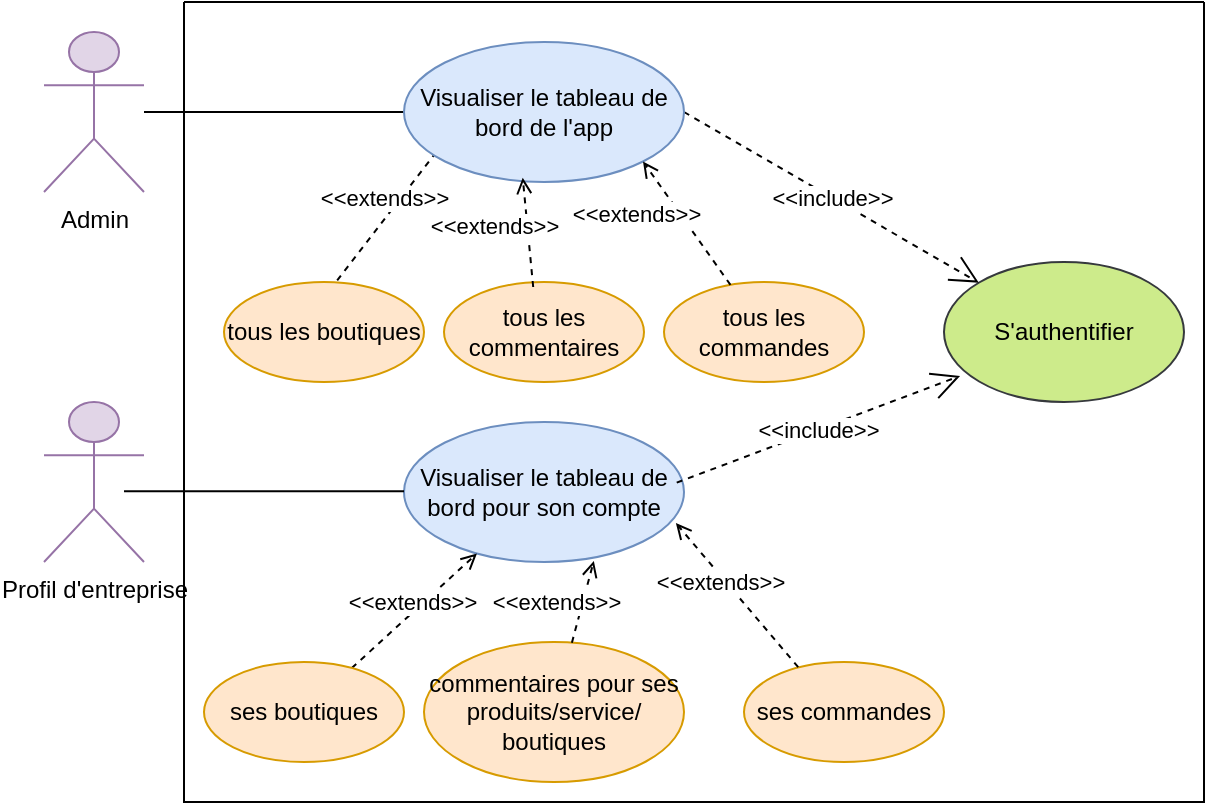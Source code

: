 <mxfile version="24.7.16">
  <diagram name="Page-1" id="XoPJWBir9Vbk6gXuCHSs">
    <mxGraphModel dx="1208" dy="627" grid="1" gridSize="10" guides="1" tooltips="1" connect="1" arrows="1" fold="1" page="1" pageScale="1" pageWidth="850" pageHeight="1100" math="0" shadow="0">
      <root>
        <mxCell id="0" />
        <mxCell id="1" parent="0" />
        <mxCell id="_nbMLIjrXnSEo0Go5jzw-1" value="S&#39;authentifier" style="ellipse;whiteSpace=wrap;html=1;fillColor=#cdeb8b;strokeColor=#36393d;" vertex="1" parent="1">
          <mxGeometry x="480" y="150" width="120" height="70" as="geometry" />
        </mxCell>
        <mxCell id="_nbMLIjrXnSEo0Go5jzw-3" value="&amp;lt;&amp;lt;include&amp;gt;&amp;gt;" style="endArrow=open;endSize=12;dashed=1;html=1;rounded=0;exitX=1;exitY=0.5;exitDx=0;exitDy=0;" edge="1" parent="1" source="_nbMLIjrXnSEo0Go5jzw-2" target="_nbMLIjrXnSEo0Go5jzw-1">
          <mxGeometry width="160" relative="1" as="geometry">
            <mxPoint x="329.5" y="27.5" as="sourcePoint" />
            <mxPoint x="920.5" y="42.5" as="targetPoint" />
          </mxGeometry>
        </mxCell>
        <mxCell id="_nbMLIjrXnSEo0Go5jzw-5" value="" style="endArrow=none;html=1;rounded=0;" edge="1" parent="1" source="_nbMLIjrXnSEo0Go5jzw-6" target="_nbMLIjrXnSEo0Go5jzw-2">
          <mxGeometry relative="1" as="geometry">
            <mxPoint x="80" y="70" as="sourcePoint" />
            <mxPoint x="198.319" y="-44.221" as="targetPoint" />
          </mxGeometry>
        </mxCell>
        <mxCell id="_nbMLIjrXnSEo0Go5jzw-6" value="Admin" style="shape=umlActor;verticalLabelPosition=bottom;verticalAlign=top;html=1;outlineConnect=0;fillColor=#e1d5e7;strokeColor=#9673a6;" vertex="1" parent="1">
          <mxGeometry x="30" y="35" width="50" height="80" as="geometry" />
        </mxCell>
        <mxCell id="_nbMLIjrXnSEo0Go5jzw-7" value="Visualiser le tableau de bord pour son compte" style="ellipse;whiteSpace=wrap;html=1;fillColor=#dae8fc;strokeColor=#6c8ebf;" vertex="1" parent="1">
          <mxGeometry x="210" y="230" width="140" height="70" as="geometry" />
        </mxCell>
        <mxCell id="_nbMLIjrXnSEo0Go5jzw-8" value="" style="endArrow=none;html=1;rounded=0;" edge="1" parent="1">
          <mxGeometry relative="1" as="geometry">
            <mxPoint x="70" y="264.58" as="sourcePoint" />
            <mxPoint x="210" y="264.58" as="targetPoint" />
          </mxGeometry>
        </mxCell>
        <mxCell id="_nbMLIjrXnSEo0Go5jzw-9" value="&amp;lt;&amp;lt;include&amp;gt;&amp;gt;" style="endArrow=open;endSize=12;dashed=1;html=1;rounded=0;exitX=0.974;exitY=0.433;exitDx=0;exitDy=0;exitPerimeter=0;entryX=0.067;entryY=0.814;entryDx=0;entryDy=0;entryPerimeter=0;" edge="1" parent="1" source="_nbMLIjrXnSEo0Go5jzw-7" target="_nbMLIjrXnSEo0Go5jzw-1">
          <mxGeometry width="160" relative="1" as="geometry">
            <mxPoint x="360" y="80" as="sourcePoint" />
            <mxPoint x="500" y="180" as="targetPoint" />
          </mxGeometry>
        </mxCell>
        <mxCell id="_nbMLIjrXnSEo0Go5jzw-18" style="rounded=0;orthogonalLoop=1;jettySize=auto;html=1;endArrow=open;endFill=0;dashed=1;" edge="1" parent="1" source="_nbMLIjrXnSEo0Go5jzw-13" target="_nbMLIjrXnSEo0Go5jzw-7">
          <mxGeometry relative="1" as="geometry" />
        </mxCell>
        <mxCell id="_nbMLIjrXnSEo0Go5jzw-19" value="&amp;lt;&amp;lt;extends&amp;gt;&amp;gt;" style="edgeLabel;html=1;align=center;verticalAlign=middle;resizable=0;points=[];" vertex="1" connectable="0" parent="_nbMLIjrXnSEo0Go5jzw-18">
          <mxGeometry x="0.449" y="1" relative="1" as="geometry">
            <mxPoint x="-15" y="9" as="offset" />
          </mxGeometry>
        </mxCell>
        <mxCell id="_nbMLIjrXnSEo0Go5jzw-14" value="commentaires pour ses produits/service/ boutiques" style="ellipse;whiteSpace=wrap;html=1;fillColor=#ffe6cc;strokeColor=#d79b00;" vertex="1" parent="1">
          <mxGeometry x="220" y="340" width="130" height="70" as="geometry" />
        </mxCell>
        <mxCell id="_nbMLIjrXnSEo0Go5jzw-15" value="ses commandes" style="ellipse;whiteSpace=wrap;html=1;fillColor=#ffe6cc;strokeColor=#d79b00;" vertex="1" parent="1">
          <mxGeometry x="380" y="350" width="100" height="50" as="geometry" />
        </mxCell>
        <mxCell id="_nbMLIjrXnSEo0Go5jzw-20" style="rounded=0;orthogonalLoop=1;jettySize=auto;html=1;endArrow=open;endFill=0;dashed=1;entryX=0.678;entryY=0.992;entryDx=0;entryDy=0;entryPerimeter=0;" edge="1" parent="1" source="_nbMLIjrXnSEo0Go5jzw-14" target="_nbMLIjrXnSEo0Go5jzw-7">
          <mxGeometry relative="1" as="geometry">
            <mxPoint x="186" y="364" as="sourcePoint" />
            <mxPoint x="254" y="305" as="targetPoint" />
          </mxGeometry>
        </mxCell>
        <mxCell id="_nbMLIjrXnSEo0Go5jzw-21" value="&amp;lt;&amp;lt;extends&amp;gt;&amp;gt;" style="edgeLabel;html=1;align=center;verticalAlign=middle;resizable=0;points=[];" vertex="1" connectable="0" parent="_nbMLIjrXnSEo0Go5jzw-20">
          <mxGeometry x="0.449" y="1" relative="1" as="geometry">
            <mxPoint x="-15" y="9" as="offset" />
          </mxGeometry>
        </mxCell>
        <mxCell id="_nbMLIjrXnSEo0Go5jzw-23" style="rounded=0;orthogonalLoop=1;jettySize=auto;html=1;endArrow=open;endFill=0;dashed=1;entryX=0.971;entryY=0.722;entryDx=0;entryDy=0;entryPerimeter=0;exitX=0.271;exitY=0.051;exitDx=0;exitDy=0;exitPerimeter=0;" edge="1" parent="1" source="_nbMLIjrXnSEo0Go5jzw-15" target="_nbMLIjrXnSEo0Go5jzw-7">
          <mxGeometry relative="1" as="geometry">
            <mxPoint x="394.5" y="350" as="sourcePoint" />
            <mxPoint x="405.5" y="309" as="targetPoint" />
          </mxGeometry>
        </mxCell>
        <mxCell id="_nbMLIjrXnSEo0Go5jzw-24" value="&amp;lt;&amp;lt;extends&amp;gt;&amp;gt;" style="edgeLabel;html=1;align=center;verticalAlign=middle;resizable=0;points=[];" vertex="1" connectable="0" parent="_nbMLIjrXnSEo0Go5jzw-23">
          <mxGeometry x="0.449" y="1" relative="1" as="geometry">
            <mxPoint x="6" y="9" as="offset" />
          </mxGeometry>
        </mxCell>
        <mxCell id="_nbMLIjrXnSEo0Go5jzw-25" style="rounded=0;orthogonalLoop=1;jettySize=auto;html=1;endArrow=open;endFill=0;dashed=1;exitX=0.566;exitY=-0.017;exitDx=0;exitDy=0;exitPerimeter=0;" edge="1" parent="1" source="_nbMLIjrXnSEo0Go5jzw-10">
          <mxGeometry relative="1" as="geometry">
            <mxPoint x="162" y="149" as="sourcePoint" />
            <mxPoint x="230" y="90" as="targetPoint" />
          </mxGeometry>
        </mxCell>
        <mxCell id="_nbMLIjrXnSEo0Go5jzw-26" value="&amp;lt;&amp;lt;extends&amp;gt;&amp;gt;" style="edgeLabel;html=1;align=center;verticalAlign=middle;resizable=0;points=[];" vertex="1" connectable="0" parent="_nbMLIjrXnSEo0Go5jzw-25">
          <mxGeometry x="0.449" y="1" relative="1" as="geometry">
            <mxPoint x="-15" y="9" as="offset" />
          </mxGeometry>
        </mxCell>
        <mxCell id="_nbMLIjrXnSEo0Go5jzw-63" value="Profil d&#39;entreprise" style="shape=umlActor;verticalLabelPosition=bottom;verticalAlign=top;html=1;outlineConnect=0;fillColor=#e1d5e7;strokeColor=#9673a6;" vertex="1" parent="1">
          <mxGeometry x="30" y="220" width="50" height="80" as="geometry" />
        </mxCell>
        <mxCell id="_nbMLIjrXnSEo0Go5jzw-66" value="" style="swimlane;startSize=0;" vertex="1" parent="1">
          <mxGeometry x="100" y="20" width="510" height="400" as="geometry" />
        </mxCell>
        <mxCell id="_nbMLIjrXnSEo0Go5jzw-13" value="ses boutiques" style="ellipse;whiteSpace=wrap;html=1;fillColor=#ffe6cc;strokeColor=#d79b00;" vertex="1" parent="_nbMLIjrXnSEo0Go5jzw-66">
          <mxGeometry x="10" y="330" width="100" height="50" as="geometry" />
        </mxCell>
        <mxCell id="_nbMLIjrXnSEo0Go5jzw-2" value="Visualiser le tableau de bord de l&#39;app" style="ellipse;whiteSpace=wrap;html=1;fillColor=#dae8fc;strokeColor=#6c8ebf;" vertex="1" parent="_nbMLIjrXnSEo0Go5jzw-66">
          <mxGeometry x="110" y="20" width="140" height="70" as="geometry" />
        </mxCell>
        <mxCell id="_nbMLIjrXnSEo0Go5jzw-10" value="tous les boutiques" style="ellipse;whiteSpace=wrap;html=1;fillColor=#ffe6cc;strokeColor=#d79b00;" vertex="1" parent="_nbMLIjrXnSEo0Go5jzw-66">
          <mxGeometry x="20" y="140" width="100" height="50" as="geometry" />
        </mxCell>
        <mxCell id="_nbMLIjrXnSEo0Go5jzw-11" value="tous les commentaires" style="ellipse;whiteSpace=wrap;html=1;fillColor=#ffe6cc;strokeColor=#d79b00;" vertex="1" parent="_nbMLIjrXnSEo0Go5jzw-66">
          <mxGeometry x="130" y="140" width="100" height="50" as="geometry" />
        </mxCell>
        <mxCell id="_nbMLIjrXnSEo0Go5jzw-12" value="tous les commandes" style="ellipse;whiteSpace=wrap;html=1;fillColor=#ffe6cc;strokeColor=#d79b00;" vertex="1" parent="_nbMLIjrXnSEo0Go5jzw-66">
          <mxGeometry x="240" y="140" width="100" height="50" as="geometry" />
        </mxCell>
        <mxCell id="_nbMLIjrXnSEo0Go5jzw-27" style="rounded=0;orthogonalLoop=1;jettySize=auto;html=1;endArrow=open;endFill=0;dashed=1;exitX=0.446;exitY=0.05;exitDx=0;exitDy=0;exitPerimeter=0;entryX=0.424;entryY=0.969;entryDx=0;entryDy=0;entryPerimeter=0;" edge="1" parent="_nbMLIjrXnSEo0Go5jzw-66" source="_nbMLIjrXnSEo0Go5jzw-11" target="_nbMLIjrXnSEo0Go5jzw-2">
          <mxGeometry relative="1" as="geometry">
            <mxPoint x="97" y="119" as="sourcePoint" />
            <mxPoint x="140" y="80" as="targetPoint" />
          </mxGeometry>
        </mxCell>
        <mxCell id="_nbMLIjrXnSEo0Go5jzw-28" value="&amp;lt;&amp;lt;extends&amp;gt;&amp;gt;" style="edgeLabel;html=1;align=center;verticalAlign=middle;resizable=0;points=[];" vertex="1" connectable="0" parent="_nbMLIjrXnSEo0Go5jzw-27">
          <mxGeometry x="0.449" y="1" relative="1" as="geometry">
            <mxPoint x="-15" y="9" as="offset" />
          </mxGeometry>
        </mxCell>
        <mxCell id="_nbMLIjrXnSEo0Go5jzw-29" style="rounded=0;orthogonalLoop=1;jettySize=auto;html=1;endArrow=open;endFill=0;dashed=1;entryX=1;entryY=1;entryDx=0;entryDy=0;" edge="1" parent="_nbMLIjrXnSEo0Go5jzw-66" source="_nbMLIjrXnSEo0Go5jzw-12" target="_nbMLIjrXnSEo0Go5jzw-2">
          <mxGeometry relative="1" as="geometry">
            <mxPoint x="97" y="119" as="sourcePoint" />
            <mxPoint x="140" y="80" as="targetPoint" />
          </mxGeometry>
        </mxCell>
        <mxCell id="_nbMLIjrXnSEo0Go5jzw-30" value="&amp;lt;&amp;lt;extends&amp;gt;&amp;gt;" style="edgeLabel;html=1;align=center;verticalAlign=middle;resizable=0;points=[];" vertex="1" connectable="0" parent="_nbMLIjrXnSEo0Go5jzw-29">
          <mxGeometry x="0.449" y="1" relative="1" as="geometry">
            <mxPoint x="-15" y="9" as="offset" />
          </mxGeometry>
        </mxCell>
      </root>
    </mxGraphModel>
  </diagram>
</mxfile>
